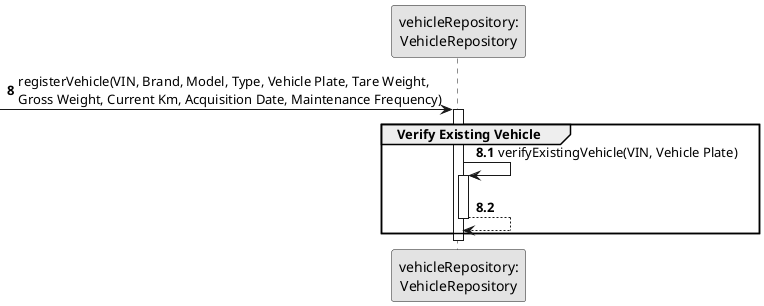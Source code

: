 @startuml
skinparam monochrome true
skinparam packageStyle rectangle
skinparam shadowing false

participant "vehicleRepository:\nVehicleRepository" as VehicleRepository

autonumber 8
-> VehicleRepository  : registerVehicle(VIN, Brand, Model, Type, Vehicle Plate, Tare Weight, \nGross Weight, Current Km, Acquisition Date, Maintenance Frequency)

activate VehicleRepository
    group Verify Existing Vehicle
    autonumber 8.1

        VehicleRepository -> VehicleRepository: verifyExistingVehicle(VIN, Vehicle Plate)
        activate VehicleRepository

        VehicleRepository --> VehicleRepository
        deactivate VehicleRepository

    end
deactivate VehicleRepository


@enduml